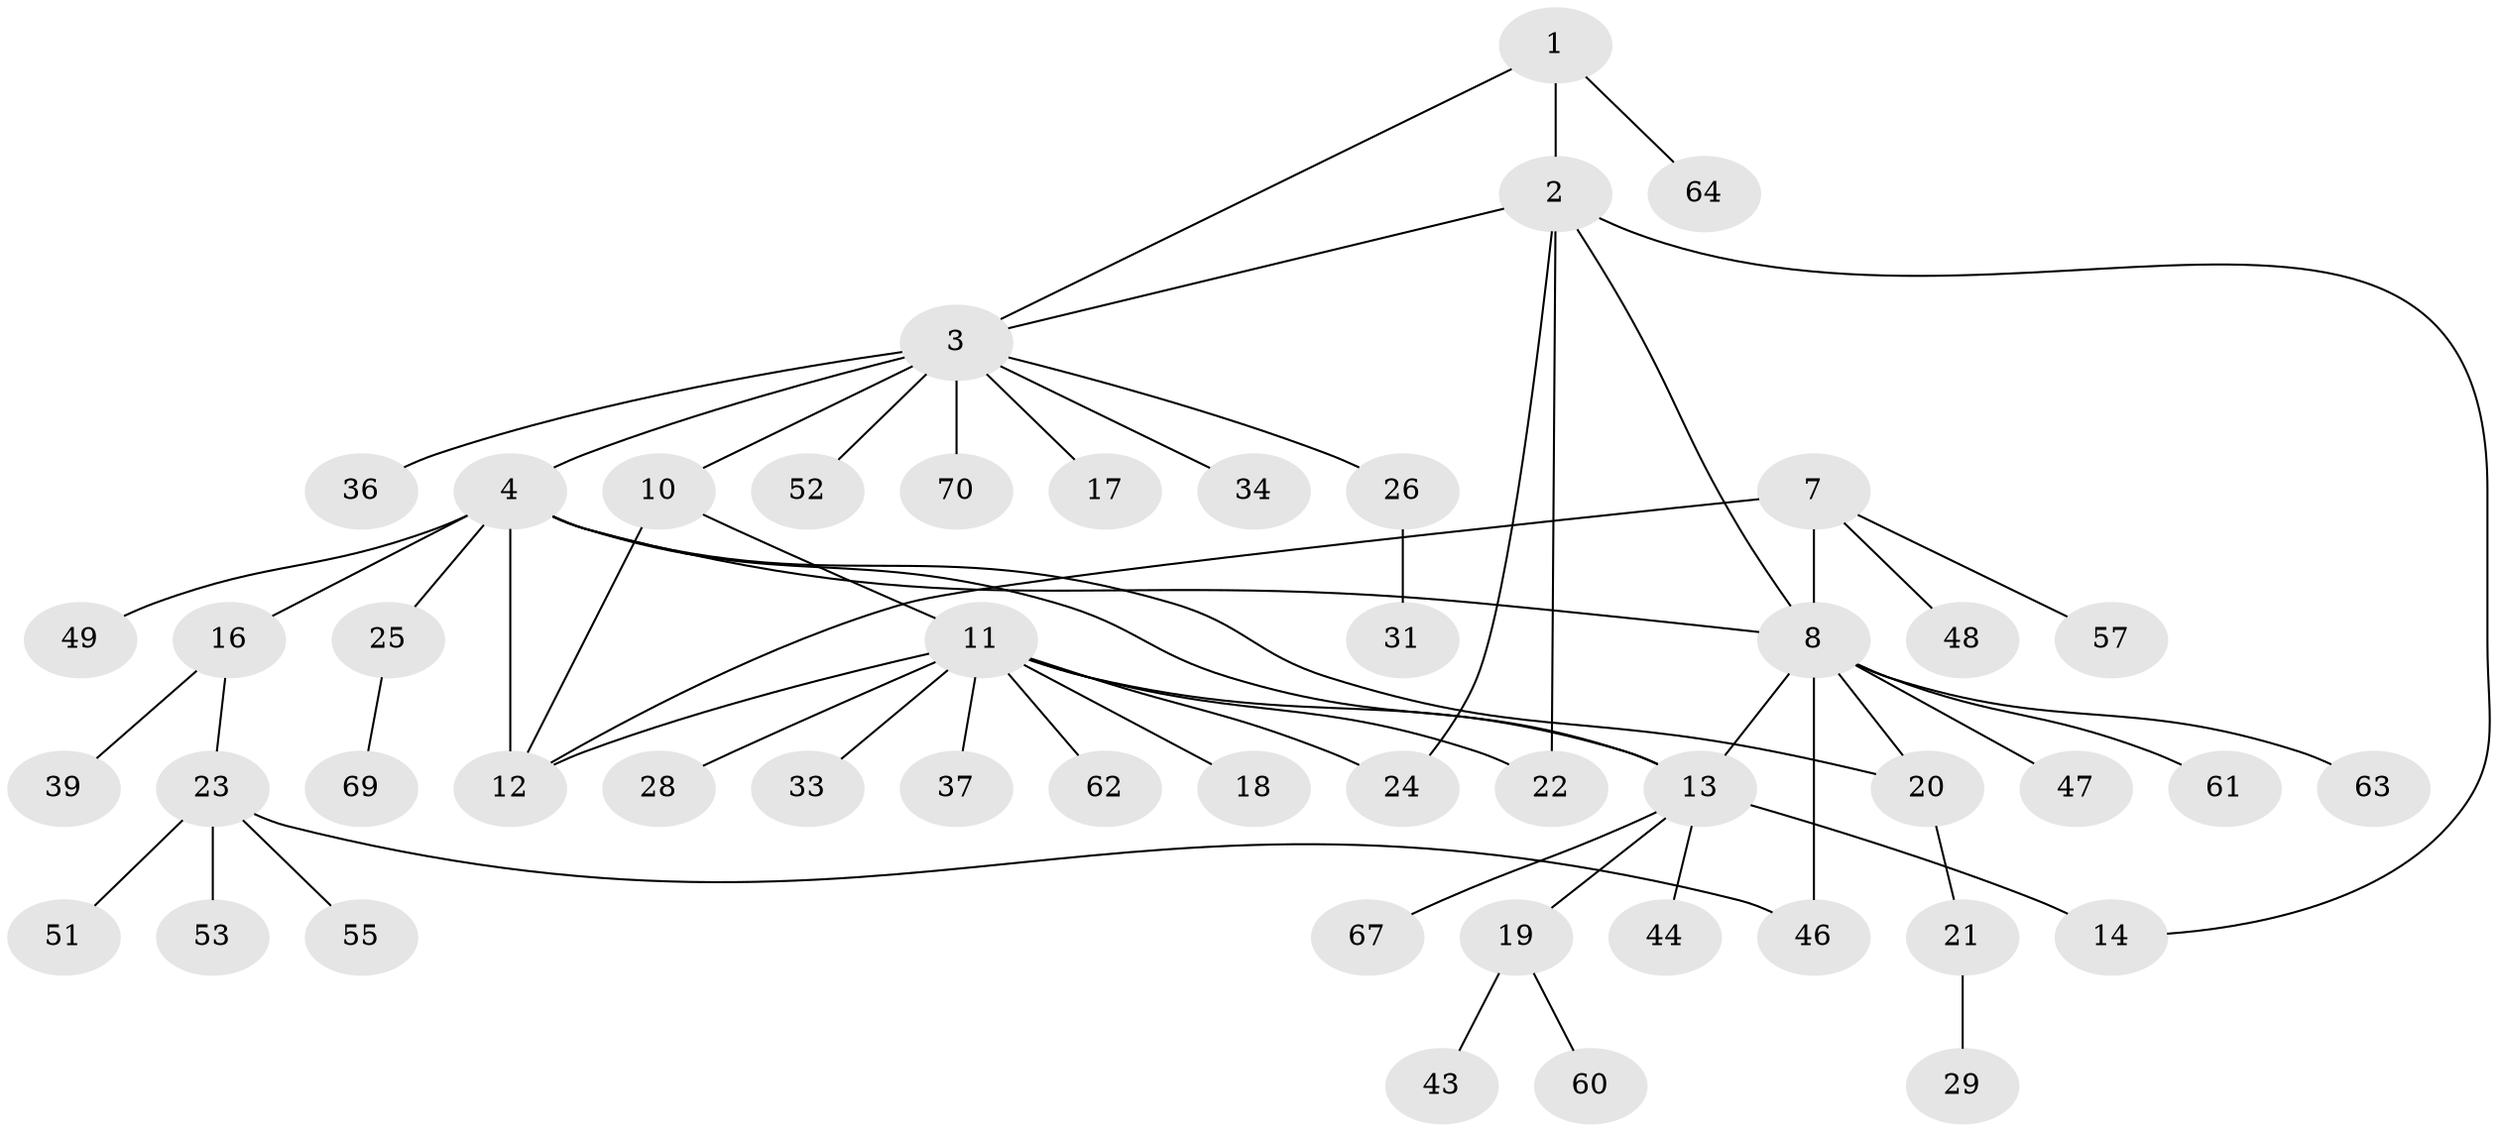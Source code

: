 // Generated by graph-tools (version 1.1) at 2025/52/02/27/25 19:52:22]
// undirected, 49 vertices, 60 edges
graph export_dot {
graph [start="1"]
  node [color=gray90,style=filled];
  1 [super="+32"];
  2 [super="+71"];
  3 [super="+6"];
  4 [super="+5"];
  7;
  8 [super="+9"];
  10 [super="+56"];
  11 [super="+30"];
  12 [super="+58"];
  13 [super="+15"];
  14;
  16 [super="+59"];
  17;
  18;
  19 [super="+45"];
  20 [super="+27"];
  21 [super="+50"];
  22 [super="+68"];
  23 [super="+38"];
  24;
  25 [super="+41"];
  26 [super="+42"];
  28 [super="+40"];
  29;
  31;
  33 [super="+35"];
  34 [super="+54"];
  36;
  37;
  39;
  43 [super="+66"];
  44;
  46;
  47;
  48;
  49;
  51;
  52;
  53;
  55;
  57 [super="+65"];
  60;
  61;
  62;
  63;
  64;
  67;
  69;
  70;
  1 -- 2;
  1 -- 3;
  1 -- 64;
  2 -- 3;
  2 -- 14;
  2 -- 24;
  2 -- 22;
  2 -- 8;
  3 -- 10;
  3 -- 26;
  3 -- 34;
  3 -- 36;
  3 -- 52;
  3 -- 17;
  3 -- 4 [weight=2];
  3 -- 70;
  4 -- 8;
  4 -- 13;
  4 -- 16;
  4 -- 49;
  4 -- 25;
  4 -- 12;
  4 -- 20;
  7 -- 8 [weight=2];
  7 -- 12;
  7 -- 48;
  7 -- 57;
  8 -- 20;
  8 -- 46;
  8 -- 61;
  8 -- 47;
  8 -- 63;
  8 -- 13;
  10 -- 11;
  10 -- 12;
  11 -- 12;
  11 -- 18;
  11 -- 22;
  11 -- 24;
  11 -- 28;
  11 -- 33;
  11 -- 37;
  11 -- 62;
  11 -- 13;
  13 -- 14 [weight=2];
  13 -- 67;
  13 -- 19;
  13 -- 44;
  16 -- 23;
  16 -- 39;
  19 -- 43;
  19 -- 60;
  20 -- 21;
  21 -- 29;
  23 -- 46;
  23 -- 51;
  23 -- 55;
  23 -- 53;
  25 -- 69;
  26 -- 31;
}
